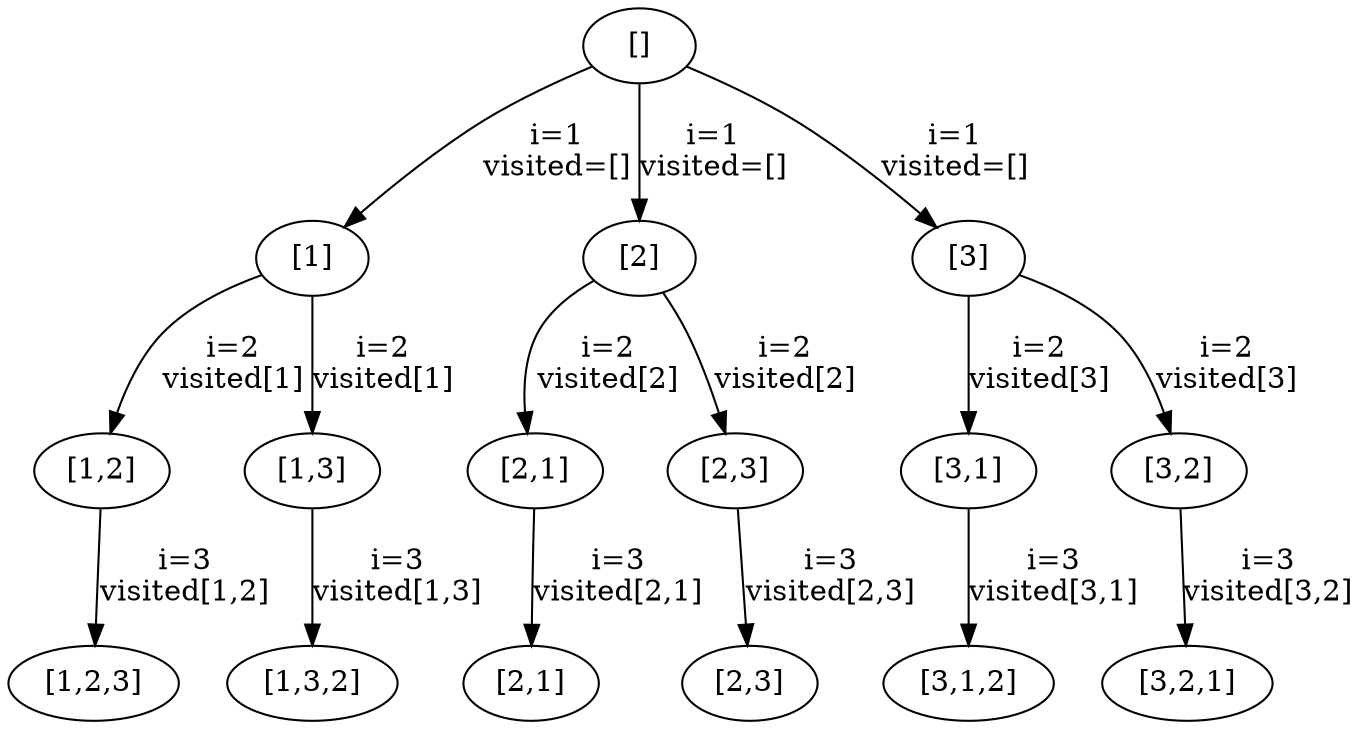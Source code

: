 digraph G {
    node [style=filled fillcolor=white];

    n [label="[]"];

    n1 [label="[1]"];
    n2 [label="[2]"];
    n3 [label="[3]"];

    n -> n1 [label="i=1\nvisited=[]"];
    n -> n2 [label="i=1\nvisited=[]"];
    n -> n3 [label="i=1\nvisited=[]"];

    n12 [label="[1,2]"];
    n13 [label="[1,3]"];

    n123 [label="[1,2,3]"];

    n132 [label="[1,3,2]"];

    n1 -> n12 [label="i=2\nvisited[1]"];
    n1 -> n13 [label="i=2\nvisited[1]"];

    n12 -> n123 [label="i=3\nvisited[1,2]"];

    n13 -> n132 [label="i=3\nvisited[1,3]"];

    n21 [label="[2,1]"];
    n23 [label="[2,3]"];

    n213 [label="[2,1]"];
    n231 [label="[2,3]"];

    n2 -> n21 [label="i=2\nvisited[2]"];
    n2 -> n23 [label="i=2\nvisited[2]"];

    n21 -> n213 [label="i=3\nvisited[2,1]"];

    n23 -> n231 [label="i=3\nvisited[2,3]"];

    n31 [label="[3,1]"];
    n32 [label="[3,2]"];

    n312 [label="[3,1,2]"];

    n321 [label="[3,2,1]"];

    n3 -> n31 [label="i=2\nvisited[3]"];
    n3 -> n32 [label="i=2\nvisited[3]"];

    n31 -> n312 [label="i=3\nvisited[3,1]"];

    n32 -> n321 [label="i=3\nvisited[3,2]"];
}
